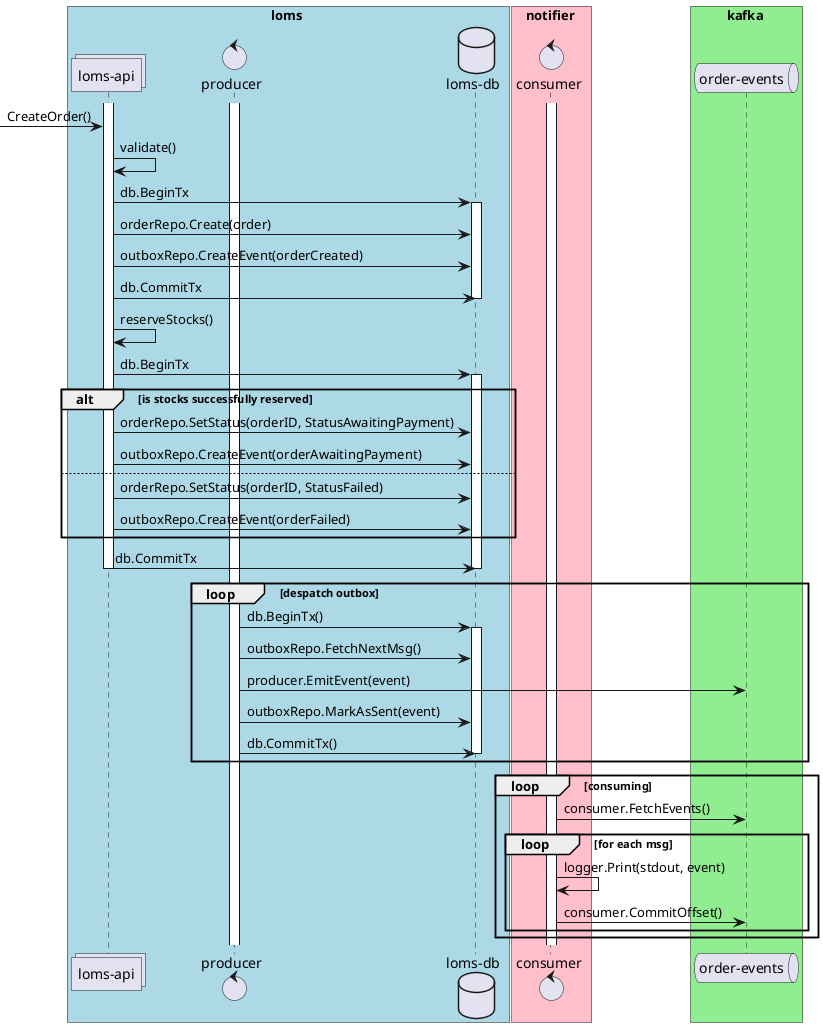 @startuml
box loms #LightBlue
  collections "loms-api" as lapi
  control producer as p
  database "loms-db" as ldb
endbox

box notifier #Pink
  control consumer as c
endbox

box kafka #LightGreen
  queue "order-events" as que
endbox

activate c
activate p
activate lapi
-> lapi : CreateOrder()
lapi -> lapi : validate()
lapi -> ldb : db.BeginTx
activate ldb
lapi -> ldb : orderRepo.Create(order)
lapi -> ldb : outboxRepo.CreateEvent(orderCreated)
lapi -> ldb : db.CommitTx
deactivate ldb
lapi -> lapi : reserveStocks()
lapi -> ldb : db.BeginTx
activate ldb
alt is stocks successfully reserved
  lapi -> ldb : orderRepo.SetStatus(orderID, StatusAwaitingPayment)
  lapi -> ldb : outboxRepo.CreateEvent(orderAwaitingPayment)
else
  lapi -> ldb : orderRepo.SetStatus(orderID, StatusFailed)
  lapi -> ldb : outboxRepo.CreateEvent(orderFailed)
end
lapi -> ldb : db.CommitTx
deactivate ldb
deactivate lapi

loop despatch outbox
p -> ldb : db.BeginTx()
activate ldb
p -> ldb : outboxRepo.FetchNextMsg()
p -> que : producer.EmitEvent(event)
p -> ldb : outboxRepo.MarkAsSent(event)
p -> ldb : db.CommitTx()
deactivate ldb
end

loop consuming
c -> que : consumer.FetchEvents()
loop for each msg
  c -> c : logger.Print(stdout, event)
  c -> que : consumer.CommitOffset()
end
end
@enduml
